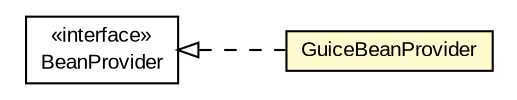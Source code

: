 #!/usr/local/bin/dot
#
# Class diagram 
# Generated by UMLGraph version R5_6-24-gf6e263 (http://www.umlgraph.org/)
#

digraph G {
	edge [fontname="arial",fontsize=10,labelfontname="arial",labelfontsize=10];
	node [fontname="arial",fontsize=10,shape=plaintext];
	nodesep=0.25;
	ranksep=0.5;
	rankdir=LR;
	// com.gwtplatform.dispatch.rpc.server.actionhandlervalidator.ActionHandlerValidatorLinkerHelper.BeanProvider
	c281720 [label=<<table title="com.gwtplatform.dispatch.rpc.server.actionhandlervalidator.ActionHandlerValidatorLinkerHelper.BeanProvider" border="0" cellborder="1" cellspacing="0" cellpadding="2" port="p" href="../actionhandlervalidator/ActionHandlerValidatorLinkerHelper.BeanProvider.html">
		<tr><td><table border="0" cellspacing="0" cellpadding="1">
<tr><td align="center" balign="center"> &#171;interface&#187; </td></tr>
<tr><td align="center" balign="center"> BeanProvider </td></tr>
		</table></td></tr>
		</table>>, URL="../actionhandlervalidator/ActionHandlerValidatorLinkerHelper.BeanProvider.html", fontname="arial", fontcolor="black", fontsize=10.0];
	// com.gwtplatform.dispatch.rpc.server.guice.GuiceBeanProvider
	c281989 [label=<<table title="com.gwtplatform.dispatch.rpc.server.guice.GuiceBeanProvider" border="0" cellborder="1" cellspacing="0" cellpadding="2" port="p" bgcolor="lemonChiffon" href="./GuiceBeanProvider.html">
		<tr><td><table border="0" cellspacing="0" cellpadding="1">
<tr><td align="center" balign="center"> GuiceBeanProvider </td></tr>
		</table></td></tr>
		</table>>, URL="./GuiceBeanProvider.html", fontname="arial", fontcolor="black", fontsize=10.0];
	//com.gwtplatform.dispatch.rpc.server.guice.GuiceBeanProvider implements com.gwtplatform.dispatch.rpc.server.actionhandlervalidator.ActionHandlerValidatorLinkerHelper.BeanProvider
	c281720:p -> c281989:p [dir=back,arrowtail=empty,style=dashed];
}

